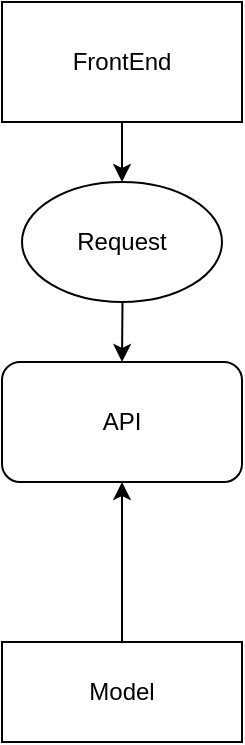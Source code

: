 <mxfile>
    <diagram id="j2L1yvIuXddEOZaq3TlY" name="Page-1">
        <mxGraphModel dx="681" dy="611" grid="1" gridSize="10" guides="1" tooltips="1" connect="1" arrows="1" fold="1" page="1" pageScale="1" pageWidth="850" pageHeight="1100" background="none" math="0" shadow="0">
            <root>
                <mxCell id="0"/>
                <mxCell id="1" parent="0"/>
                <mxCell id="12" value="" style="edgeStyle=none;html=1;" parent="1" source="2" target="9" edge="1">
                    <mxGeometry relative="1" as="geometry"/>
                </mxCell>
                <mxCell id="2" value="FrontEnd" style="rounded=0;whiteSpace=wrap;html=1;" parent="1" vertex="1">
                    <mxGeometry x="150" y="110" width="120" height="60" as="geometry"/>
                </mxCell>
                <mxCell id="3" value="API" style="rounded=1;whiteSpace=wrap;html=1;" parent="1" vertex="1">
                    <mxGeometry x="150" y="290" width="120" height="60" as="geometry"/>
                </mxCell>
                <mxCell id="16" value="" style="edgeStyle=none;html=1;" parent="1" source="5" target="3" edge="1">
                    <mxGeometry relative="1" as="geometry"/>
                </mxCell>
                <mxCell id="5" value="Model" style="rounded=0;whiteSpace=wrap;html=1;" parent="1" vertex="1">
                    <mxGeometry x="150" y="430" width="120" height="50" as="geometry"/>
                </mxCell>
                <mxCell id="11" value="" style="edgeStyle=none;html=1;" parent="1" source="9" target="3" edge="1">
                    <mxGeometry relative="1" as="geometry"/>
                </mxCell>
                <mxCell id="9" value="Request" style="ellipse;whiteSpace=wrap;html=1;" parent="1" vertex="1">
                    <mxGeometry x="160" y="200" width="100" height="60" as="geometry"/>
                </mxCell>
            </root>
        </mxGraphModel>
    </diagram>
</mxfile>